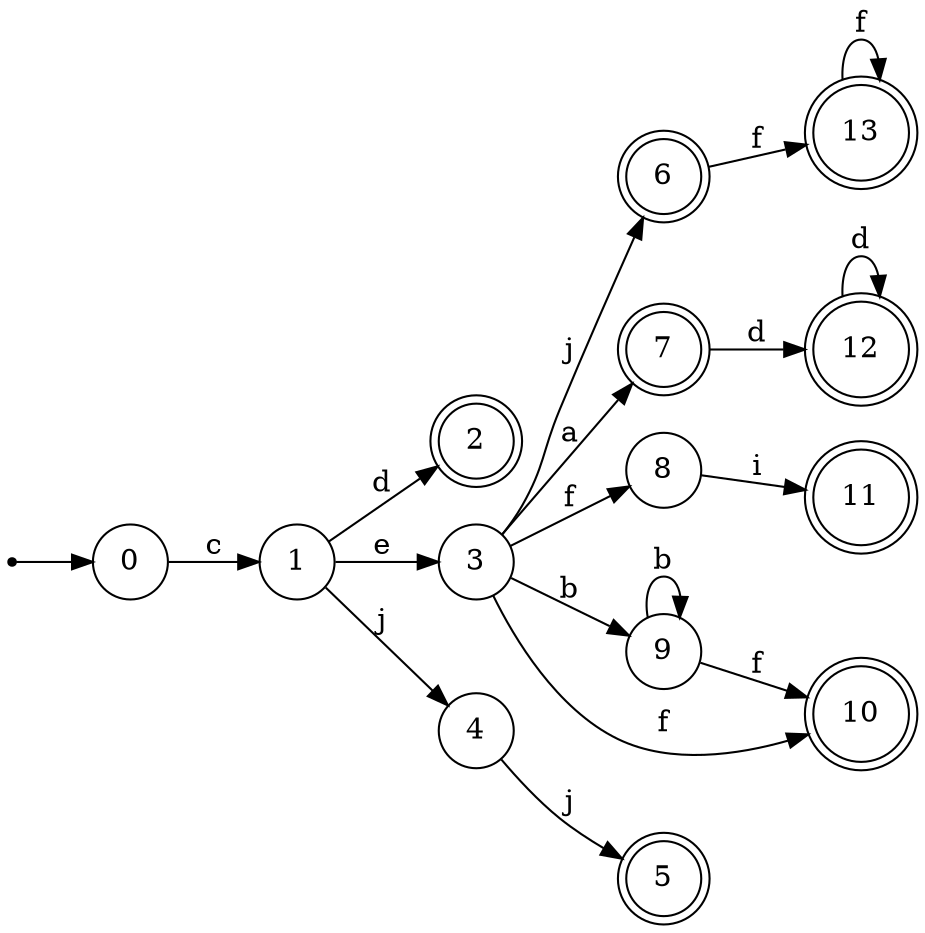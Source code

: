 digraph finite_state_machine {
rankdir=LR;
size="20,20";
node [shape = point]; "dummy0"
node [shape = circle]; "0";
"dummy0" -> "0";
node [shape = circle]; "1";
node [shape = doublecircle]; "2";node [shape = circle]; "3";
node [shape = circle]; "4";
node [shape = doublecircle]; "5";node [shape = doublecircle]; "6";node [shape = doublecircle]; "7";node [shape = circle]; "8";
node [shape = circle]; "9";
node [shape = doublecircle]; "10";node [shape = doublecircle]; "11";node [shape = doublecircle]; "12";node [shape = doublecircle]; "13";"0" -> "1" [label = "c"];
 "1" -> "2" [label = "d"];
 "1" -> "3" [label = "e"];
 "1" -> "4" [label = "j"];
 "4" -> "5" [label = "j"];
 "3" -> "6" [label = "j"];
 "3" -> "7" [label = "a"];
 "3" -> "8" [label = "f"];
 "3" -> "10" [label = "f"];
 "3" -> "9" [label = "b"];
 "9" -> "9" [label = "b"];
 "9" -> "10" [label = "f"];
 "8" -> "11" [label = "i"];
 "7" -> "12" [label = "d"];
 "12" -> "12" [label = "d"];
 "6" -> "13" [label = "f"];
 "13" -> "13" [label = "f"];
 }
